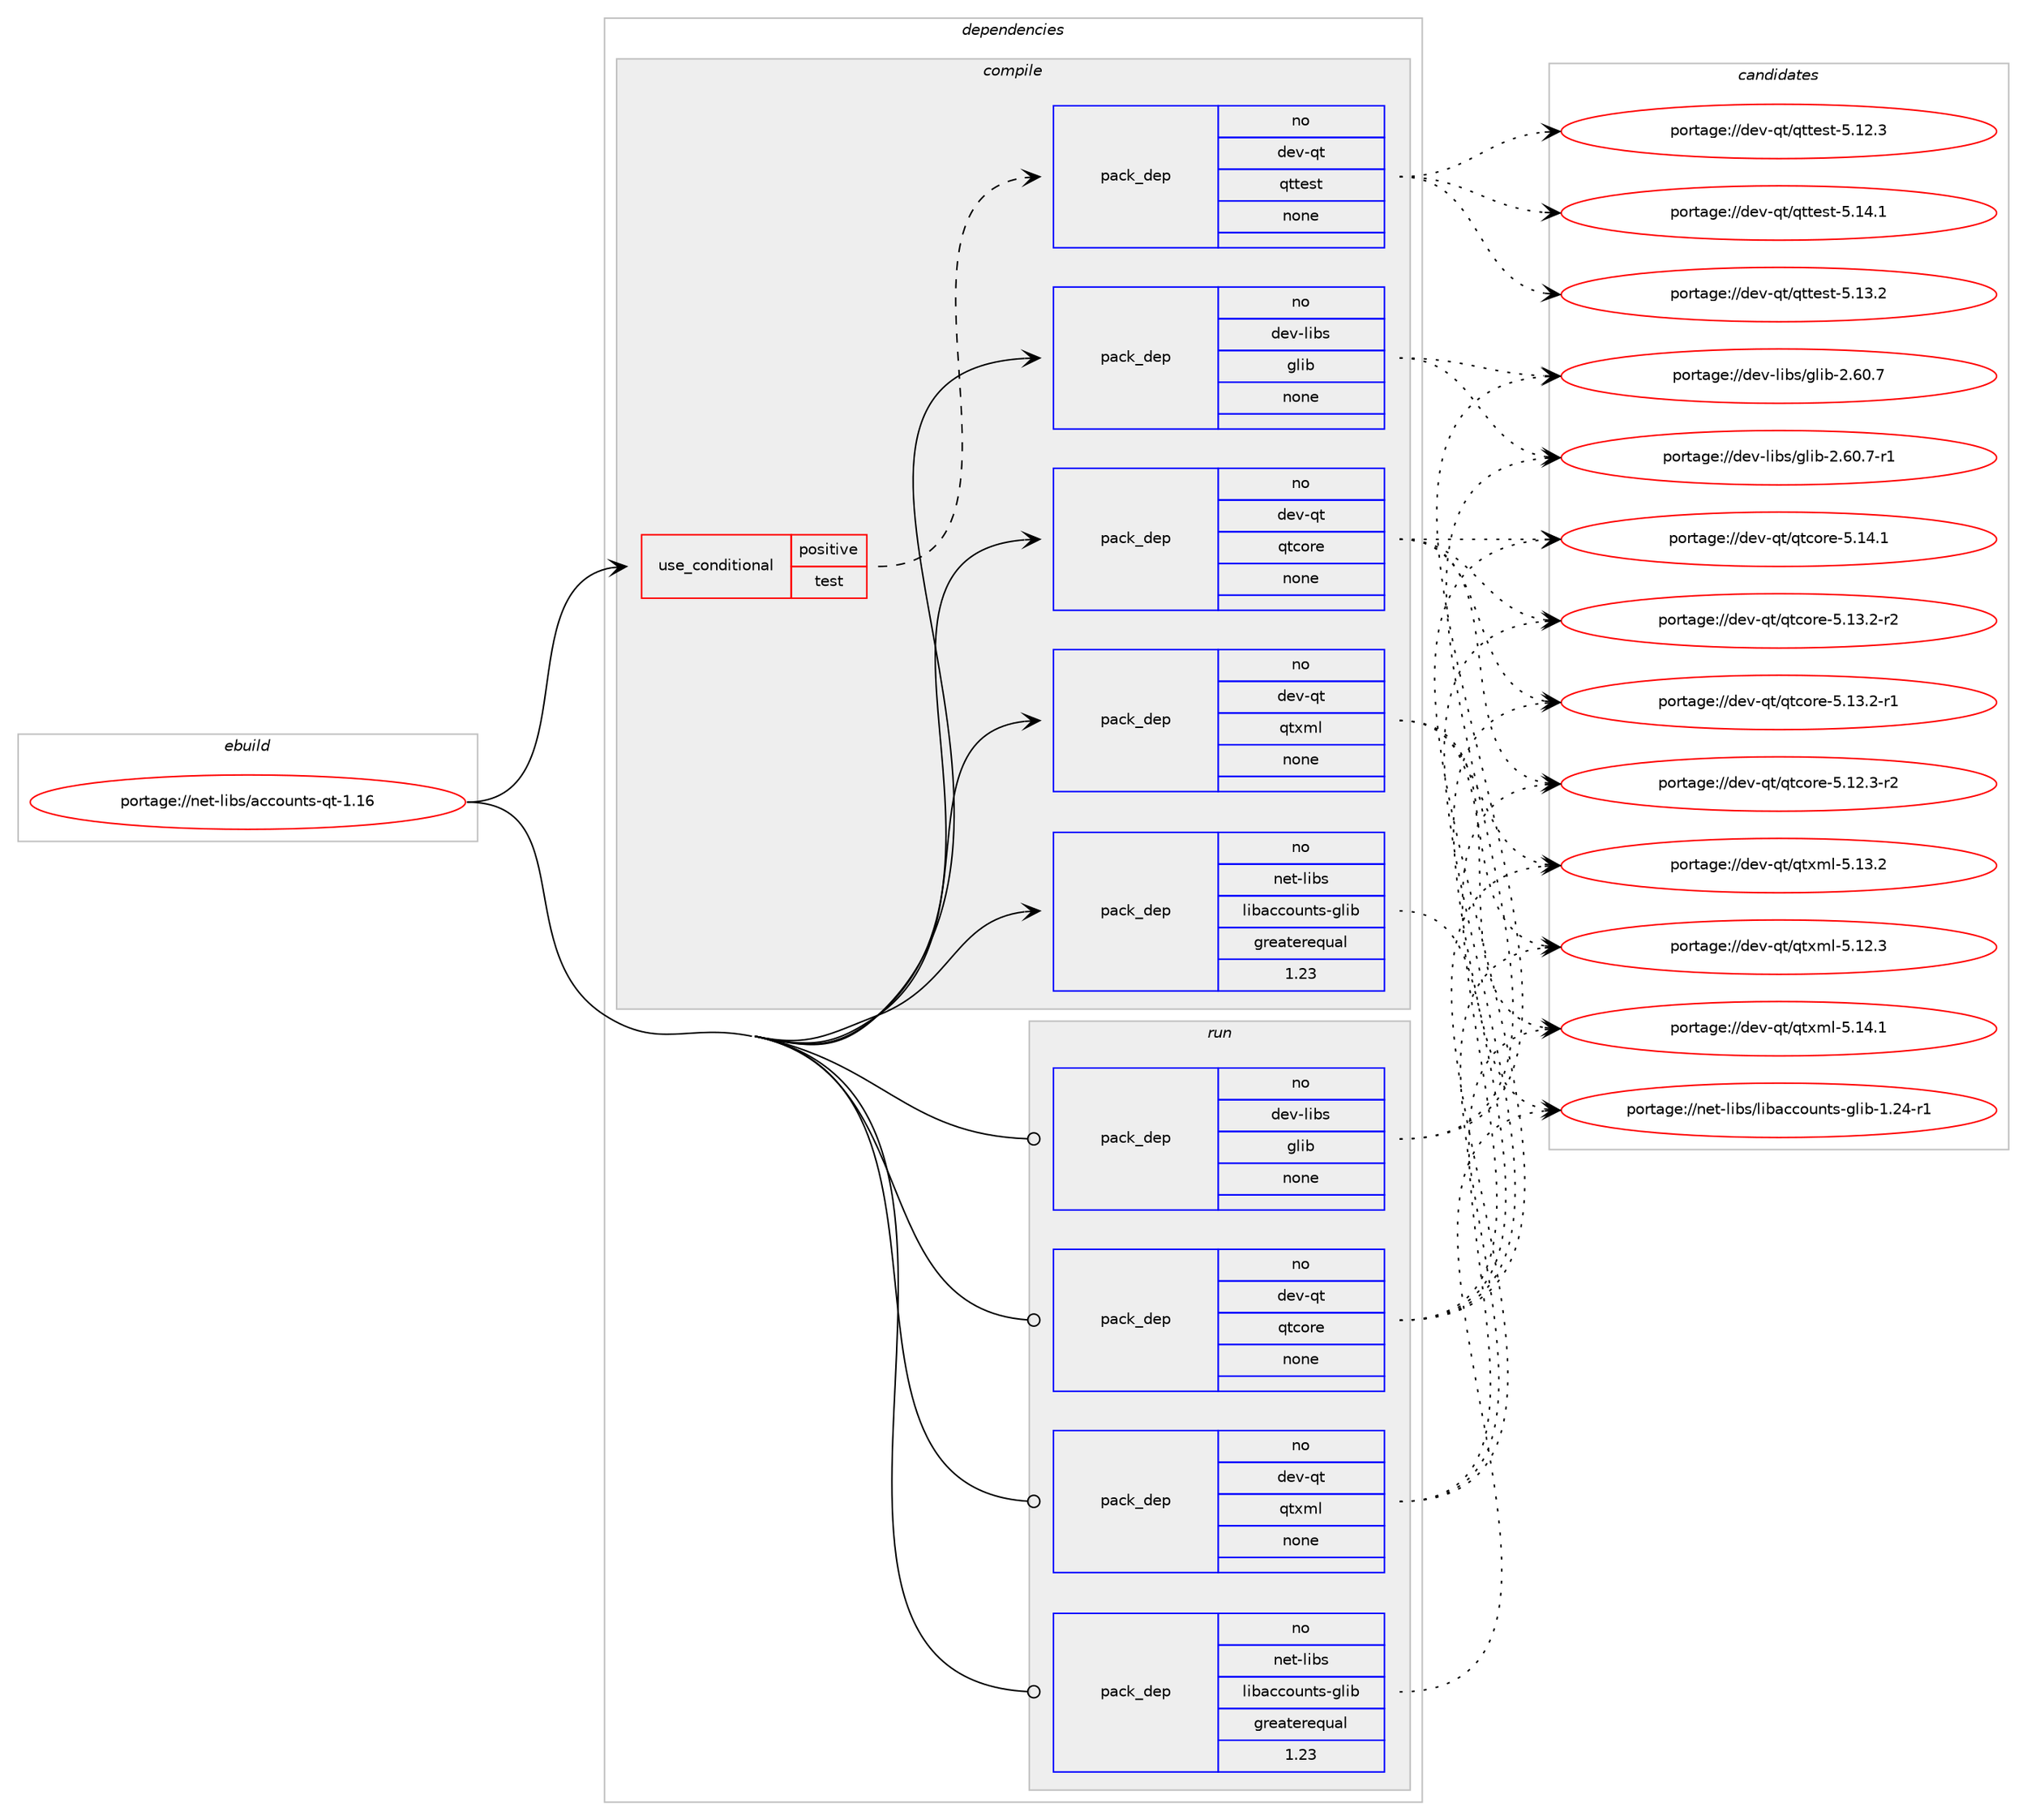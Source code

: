 digraph prolog {

# *************
# Graph options
# *************

newrank=true;
concentrate=true;
compound=true;
graph [rankdir=LR,fontname=Helvetica,fontsize=10,ranksep=1.5];#, ranksep=2.5, nodesep=0.2];
edge  [arrowhead=vee];
node  [fontname=Helvetica,fontsize=10];

# **********
# The ebuild
# **********

subgraph cluster_leftcol {
color=gray;
rank=same;
label=<<i>ebuild</i>>;
id [label="portage://net-libs/accounts-qt-1.16", color=red, width=4, href="../net-libs/accounts-qt-1.16.svg"];
}

# ****************
# The dependencies
# ****************

subgraph cluster_midcol {
color=gray;
label=<<i>dependencies</i>>;
subgraph cluster_compile {
fillcolor="#eeeeee";
style=filled;
label=<<i>compile</i>>;
subgraph cond335 {
dependency1148 [label=<<TABLE BORDER="0" CELLBORDER="1" CELLSPACING="0" CELLPADDING="4"><TR><TD ROWSPAN="3" CELLPADDING="10">use_conditional</TD></TR><TR><TD>positive</TD></TR><TR><TD>test</TD></TR></TABLE>>, shape=none, color=red];
subgraph pack781 {
dependency1149 [label=<<TABLE BORDER="0" CELLBORDER="1" CELLSPACING="0" CELLPADDING="4" WIDTH="220"><TR><TD ROWSPAN="6" CELLPADDING="30">pack_dep</TD></TR><TR><TD WIDTH="110">no</TD></TR><TR><TD>dev-qt</TD></TR><TR><TD>qttest</TD></TR><TR><TD>none</TD></TR><TR><TD></TD></TR></TABLE>>, shape=none, color=blue];
}
dependency1148:e -> dependency1149:w [weight=20,style="dashed",arrowhead="vee"];
}
id:e -> dependency1148:w [weight=20,style="solid",arrowhead="vee"];
subgraph pack782 {
dependency1150 [label=<<TABLE BORDER="0" CELLBORDER="1" CELLSPACING="0" CELLPADDING="4" WIDTH="220"><TR><TD ROWSPAN="6" CELLPADDING="30">pack_dep</TD></TR><TR><TD WIDTH="110">no</TD></TR><TR><TD>dev-libs</TD></TR><TR><TD>glib</TD></TR><TR><TD>none</TD></TR><TR><TD></TD></TR></TABLE>>, shape=none, color=blue];
}
id:e -> dependency1150:w [weight=20,style="solid",arrowhead="vee"];
subgraph pack783 {
dependency1151 [label=<<TABLE BORDER="0" CELLBORDER="1" CELLSPACING="0" CELLPADDING="4" WIDTH="220"><TR><TD ROWSPAN="6" CELLPADDING="30">pack_dep</TD></TR><TR><TD WIDTH="110">no</TD></TR><TR><TD>dev-qt</TD></TR><TR><TD>qtcore</TD></TR><TR><TD>none</TD></TR><TR><TD></TD></TR></TABLE>>, shape=none, color=blue];
}
id:e -> dependency1151:w [weight=20,style="solid",arrowhead="vee"];
subgraph pack784 {
dependency1152 [label=<<TABLE BORDER="0" CELLBORDER="1" CELLSPACING="0" CELLPADDING="4" WIDTH="220"><TR><TD ROWSPAN="6" CELLPADDING="30">pack_dep</TD></TR><TR><TD WIDTH="110">no</TD></TR><TR><TD>dev-qt</TD></TR><TR><TD>qtxml</TD></TR><TR><TD>none</TD></TR><TR><TD></TD></TR></TABLE>>, shape=none, color=blue];
}
id:e -> dependency1152:w [weight=20,style="solid",arrowhead="vee"];
subgraph pack785 {
dependency1153 [label=<<TABLE BORDER="0" CELLBORDER="1" CELLSPACING="0" CELLPADDING="4" WIDTH="220"><TR><TD ROWSPAN="6" CELLPADDING="30">pack_dep</TD></TR><TR><TD WIDTH="110">no</TD></TR><TR><TD>net-libs</TD></TR><TR><TD>libaccounts-glib</TD></TR><TR><TD>greaterequal</TD></TR><TR><TD>1.23</TD></TR></TABLE>>, shape=none, color=blue];
}
id:e -> dependency1153:w [weight=20,style="solid",arrowhead="vee"];
}
subgraph cluster_compileandrun {
fillcolor="#eeeeee";
style=filled;
label=<<i>compile and run</i>>;
}
subgraph cluster_run {
fillcolor="#eeeeee";
style=filled;
label=<<i>run</i>>;
subgraph pack786 {
dependency1154 [label=<<TABLE BORDER="0" CELLBORDER="1" CELLSPACING="0" CELLPADDING="4" WIDTH="220"><TR><TD ROWSPAN="6" CELLPADDING="30">pack_dep</TD></TR><TR><TD WIDTH="110">no</TD></TR><TR><TD>dev-libs</TD></TR><TR><TD>glib</TD></TR><TR><TD>none</TD></TR><TR><TD></TD></TR></TABLE>>, shape=none, color=blue];
}
id:e -> dependency1154:w [weight=20,style="solid",arrowhead="odot"];
subgraph pack787 {
dependency1155 [label=<<TABLE BORDER="0" CELLBORDER="1" CELLSPACING="0" CELLPADDING="4" WIDTH="220"><TR><TD ROWSPAN="6" CELLPADDING="30">pack_dep</TD></TR><TR><TD WIDTH="110">no</TD></TR><TR><TD>dev-qt</TD></TR><TR><TD>qtcore</TD></TR><TR><TD>none</TD></TR><TR><TD></TD></TR></TABLE>>, shape=none, color=blue];
}
id:e -> dependency1155:w [weight=20,style="solid",arrowhead="odot"];
subgraph pack788 {
dependency1156 [label=<<TABLE BORDER="0" CELLBORDER="1" CELLSPACING="0" CELLPADDING="4" WIDTH="220"><TR><TD ROWSPAN="6" CELLPADDING="30">pack_dep</TD></TR><TR><TD WIDTH="110">no</TD></TR><TR><TD>dev-qt</TD></TR><TR><TD>qtxml</TD></TR><TR><TD>none</TD></TR><TR><TD></TD></TR></TABLE>>, shape=none, color=blue];
}
id:e -> dependency1156:w [weight=20,style="solid",arrowhead="odot"];
subgraph pack789 {
dependency1157 [label=<<TABLE BORDER="0" CELLBORDER="1" CELLSPACING="0" CELLPADDING="4" WIDTH="220"><TR><TD ROWSPAN="6" CELLPADDING="30">pack_dep</TD></TR><TR><TD WIDTH="110">no</TD></TR><TR><TD>net-libs</TD></TR><TR><TD>libaccounts-glib</TD></TR><TR><TD>greaterequal</TD></TR><TR><TD>1.23</TD></TR></TABLE>>, shape=none, color=blue];
}
id:e -> dependency1157:w [weight=20,style="solid",arrowhead="odot"];
}
}

# **************
# The candidates
# **************

subgraph cluster_choices {
rank=same;
color=gray;
label=<<i>candidates</i>>;

subgraph choice781 {
color=black;
nodesep=1;
choice100101118451131164711311611610111511645534649524649 [label="portage://dev-qt/qttest-5.14.1", color=red, width=4,href="../dev-qt/qttest-5.14.1.svg"];
choice100101118451131164711311611610111511645534649514650 [label="portage://dev-qt/qttest-5.13.2", color=red, width=4,href="../dev-qt/qttest-5.13.2.svg"];
choice100101118451131164711311611610111511645534649504651 [label="portage://dev-qt/qttest-5.12.3", color=red, width=4,href="../dev-qt/qttest-5.12.3.svg"];
dependency1149:e -> choice100101118451131164711311611610111511645534649524649:w [style=dotted,weight="100"];
dependency1149:e -> choice100101118451131164711311611610111511645534649514650:w [style=dotted,weight="100"];
dependency1149:e -> choice100101118451131164711311611610111511645534649504651:w [style=dotted,weight="100"];
}
subgraph choice782 {
color=black;
nodesep=1;
choice10010111845108105981154710310810598455046544846554511449 [label="portage://dev-libs/glib-2.60.7-r1", color=red, width=4,href="../dev-libs/glib-2.60.7-r1.svg"];
choice1001011184510810598115471031081059845504654484655 [label="portage://dev-libs/glib-2.60.7", color=red, width=4,href="../dev-libs/glib-2.60.7.svg"];
dependency1150:e -> choice10010111845108105981154710310810598455046544846554511449:w [style=dotted,weight="100"];
dependency1150:e -> choice1001011184510810598115471031081059845504654484655:w [style=dotted,weight="100"];
}
subgraph choice783 {
color=black;
nodesep=1;
choice10010111845113116471131169911111410145534649524649 [label="portage://dev-qt/qtcore-5.14.1", color=red, width=4,href="../dev-qt/qtcore-5.14.1.svg"];
choice100101118451131164711311699111114101455346495146504511450 [label="portage://dev-qt/qtcore-5.13.2-r2", color=red, width=4,href="../dev-qt/qtcore-5.13.2-r2.svg"];
choice100101118451131164711311699111114101455346495146504511449 [label="portage://dev-qt/qtcore-5.13.2-r1", color=red, width=4,href="../dev-qt/qtcore-5.13.2-r1.svg"];
choice100101118451131164711311699111114101455346495046514511450 [label="portage://dev-qt/qtcore-5.12.3-r2", color=red, width=4,href="../dev-qt/qtcore-5.12.3-r2.svg"];
dependency1151:e -> choice10010111845113116471131169911111410145534649524649:w [style=dotted,weight="100"];
dependency1151:e -> choice100101118451131164711311699111114101455346495146504511450:w [style=dotted,weight="100"];
dependency1151:e -> choice100101118451131164711311699111114101455346495146504511449:w [style=dotted,weight="100"];
dependency1151:e -> choice100101118451131164711311699111114101455346495046514511450:w [style=dotted,weight="100"];
}
subgraph choice784 {
color=black;
nodesep=1;
choice100101118451131164711311612010910845534649524649 [label="portage://dev-qt/qtxml-5.14.1", color=red, width=4,href="../dev-qt/qtxml-5.14.1.svg"];
choice100101118451131164711311612010910845534649514650 [label="portage://dev-qt/qtxml-5.13.2", color=red, width=4,href="../dev-qt/qtxml-5.13.2.svg"];
choice100101118451131164711311612010910845534649504651 [label="portage://dev-qt/qtxml-5.12.3", color=red, width=4,href="../dev-qt/qtxml-5.12.3.svg"];
dependency1152:e -> choice100101118451131164711311612010910845534649524649:w [style=dotted,weight="100"];
dependency1152:e -> choice100101118451131164711311612010910845534649514650:w [style=dotted,weight="100"];
dependency1152:e -> choice100101118451131164711311612010910845534649504651:w [style=dotted,weight="100"];
}
subgraph choice785 {
color=black;
nodesep=1;
choice11010111645108105981154710810598979999111117110116115451031081059845494650524511449 [label="portage://net-libs/libaccounts-glib-1.24-r1", color=red, width=4,href="../net-libs/libaccounts-glib-1.24-r1.svg"];
dependency1153:e -> choice11010111645108105981154710810598979999111117110116115451031081059845494650524511449:w [style=dotted,weight="100"];
}
subgraph choice786 {
color=black;
nodesep=1;
choice10010111845108105981154710310810598455046544846554511449 [label="portage://dev-libs/glib-2.60.7-r1", color=red, width=4,href="../dev-libs/glib-2.60.7-r1.svg"];
choice1001011184510810598115471031081059845504654484655 [label="portage://dev-libs/glib-2.60.7", color=red, width=4,href="../dev-libs/glib-2.60.7.svg"];
dependency1154:e -> choice10010111845108105981154710310810598455046544846554511449:w [style=dotted,weight="100"];
dependency1154:e -> choice1001011184510810598115471031081059845504654484655:w [style=dotted,weight="100"];
}
subgraph choice787 {
color=black;
nodesep=1;
choice10010111845113116471131169911111410145534649524649 [label="portage://dev-qt/qtcore-5.14.1", color=red, width=4,href="../dev-qt/qtcore-5.14.1.svg"];
choice100101118451131164711311699111114101455346495146504511450 [label="portage://dev-qt/qtcore-5.13.2-r2", color=red, width=4,href="../dev-qt/qtcore-5.13.2-r2.svg"];
choice100101118451131164711311699111114101455346495146504511449 [label="portage://dev-qt/qtcore-5.13.2-r1", color=red, width=4,href="../dev-qt/qtcore-5.13.2-r1.svg"];
choice100101118451131164711311699111114101455346495046514511450 [label="portage://dev-qt/qtcore-5.12.3-r2", color=red, width=4,href="../dev-qt/qtcore-5.12.3-r2.svg"];
dependency1155:e -> choice10010111845113116471131169911111410145534649524649:w [style=dotted,weight="100"];
dependency1155:e -> choice100101118451131164711311699111114101455346495146504511450:w [style=dotted,weight="100"];
dependency1155:e -> choice100101118451131164711311699111114101455346495146504511449:w [style=dotted,weight="100"];
dependency1155:e -> choice100101118451131164711311699111114101455346495046514511450:w [style=dotted,weight="100"];
}
subgraph choice788 {
color=black;
nodesep=1;
choice100101118451131164711311612010910845534649524649 [label="portage://dev-qt/qtxml-5.14.1", color=red, width=4,href="../dev-qt/qtxml-5.14.1.svg"];
choice100101118451131164711311612010910845534649514650 [label="portage://dev-qt/qtxml-5.13.2", color=red, width=4,href="../dev-qt/qtxml-5.13.2.svg"];
choice100101118451131164711311612010910845534649504651 [label="portage://dev-qt/qtxml-5.12.3", color=red, width=4,href="../dev-qt/qtxml-5.12.3.svg"];
dependency1156:e -> choice100101118451131164711311612010910845534649524649:w [style=dotted,weight="100"];
dependency1156:e -> choice100101118451131164711311612010910845534649514650:w [style=dotted,weight="100"];
dependency1156:e -> choice100101118451131164711311612010910845534649504651:w [style=dotted,weight="100"];
}
subgraph choice789 {
color=black;
nodesep=1;
choice11010111645108105981154710810598979999111117110116115451031081059845494650524511449 [label="portage://net-libs/libaccounts-glib-1.24-r1", color=red, width=4,href="../net-libs/libaccounts-glib-1.24-r1.svg"];
dependency1157:e -> choice11010111645108105981154710810598979999111117110116115451031081059845494650524511449:w [style=dotted,weight="100"];
}
}

}
